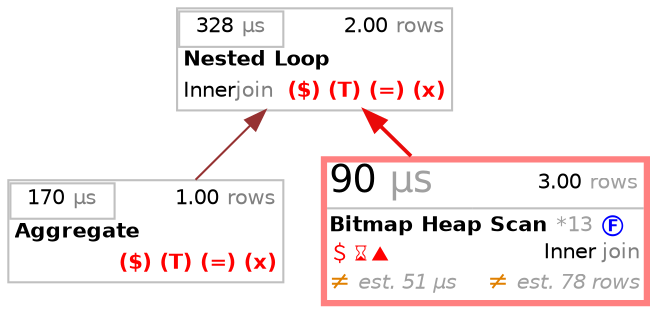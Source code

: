 digraph p1 {
  rankdir=BT; 
  ranksep=0.3;
  
  graph [fontname = "helvetica", fontsize = 9]; node [fontname = "helvetica", fontsize = 10]; edge [fontname = "helvetica", fontsize = 9];
  
  0 [shape=none width=0 height=0 margin=0 style="rounded" color="#c0c0c0" label=<<table cellspacing="0" border="1" bgcolor="#ffffff" cellborder="0"><tr><td width="50%" color="#c0c0c0" border="1" bgcolor="#ffffff">328<font color="#808080">&nbsp;µs</font></td><td align="right">&nbsp;2.00<font color="#808080"> rows</font></td></tr><tr><td colspan="2" align="left"><b>Nested Loop</b>&nbsp;</td></tr><tr><td align="left">Inner<font color="#808080">join</font></td><td align="right"><font color="#ff0000"><b>($) (T) (=) (x)</b></font></td></tr></table>>];
  1 [shape=none width=0 height=0 margin=0 style="rounded" color="#c0c0c0" label=<<table cellspacing="0" border="1" bgcolor="#ffffff" cellborder="0"><tr><td width="50%" color="#c0c0c0" border="1" bgcolor="#ffffff">170<font color="#808080">&nbsp;µs</font></td><td align="right">&nbsp;1.00<font color="#808080"> rows</font></td></tr><tr><td colspan="2" align="left"><b>Aggregate</b>&nbsp;</td></tr><tr><td align="left"></td><td align="right"><font color="#ff0000"><b>($) (T) (=) (x)</b></font></td></tr></table>>];

  2 [shape=none margin=0 label=<
     <table cellspacing="0" cellpadding="1" border="3" color="#ff8080" bgcolor="#ffffff" style="radial" cellborder="0">
       <tr>
         <td align="left" cellpadding="0" width="50%" color="#c0c0c0" border="1" sides="b" bgcolor="#ffffff"><font point-size="18">90<font color="#a0a0a0"> µs</font></font></td>
         <td align="right" color="#c0c0c0" border="1" sides="b"><font point-size="10">&nbsp;3.00<font color="#a0a0a0"> rows</font></font></td>
       </tr><tr>
         <td align="left" cellpadding="0"><font point-size="3" color="#ffffff">.</font></td>
       </tr><tr>
         <td align="left" colspan="2" ><b>Bitmap Heap Scan</b> <font color="#a0a0a0">*13</font> <font color="#0000ff"><b>&#x24bb;</b> </font> </td>
       </tr><tr>
         <td align="left"><font point-size="10" color="#ff0000">&#xff04; &#x231b; &#x26f0; </font></td>
         <td align="right">Inner <font color="#808080">join</font></td>
       </tr><tr>
         <td align="left" ><font point-size="12" color="#e08000">&#x2260; </font><font color="#a0a0a0"><i>est. 51 µs</i></font></td>
         <td align="right"><font point-size="12" color="#e08000">&#x2260; </font><font color="#a0a0a0"><i>est. 78 rows</i></font></td>
       </tr>
     </table>
     >];

# dollar (costly): $ &#xfe69; &#xff04; 
# watches (slow): &#x231a; &#x231b; &#x23f3; &#x29d7; &#x29d6;

  1 -> 0 [color="#963232" penwidth=1.0];
  2 -> 0 [color="#e9 a a" penwidth=1.8];
}
